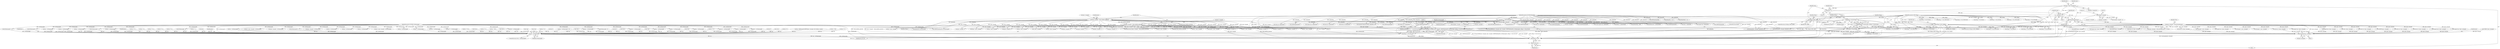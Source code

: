 digraph "0_gstreamer_bc2cdd57d549ab3ba59782e9b395d0cd683fd3ac@pointer" {
"1000967" [label="(Call,ITUnpack16Bit(pIns->pSample, pIns->nLength, (LPBYTE)lpMemFile, dwMemLength, (nFlags == RS_IT21516)))"];
"1000182" [label="(Call,pIns->pSample = AllocateSample(mem))"];
"1000186" [label="(Call,AllocateSample(mem))"];
"1000159" [label="(Call,mem *= 2)"];
"1000112" [label="(Call,mem = pIns->nLength+6)"];
"1000172" [label="(Call,mem *= 2)"];
"1000141" [label="(Call,pIns->nLength = MAX_SAMPLE_LENGTH)"];
"1000136" [label="(Call,pIns->nLength > MAX_SAMPLE_LENGTH)"];
"1000125" [label="(Call,(int)pIns->nLength)"];
"1000974" [label="(Call,(LPBYTE)lpMemFile)"];
"1000131" [label="(Call,!lpMemFile)"];
"1000104" [label="(MethodParameterIn,LPCSTR lpMemFile)"];
"1000105" [label="(MethodParameterIn,DWORD dwMemLength)"];
"1000978" [label="(Call,nFlags == RS_IT21516)"];
"1000949" [label="(Call,nFlags == RS_IT2158)"];
"1000946" [label="(Call,nFlags == RS_IT2148)"];
"1000168" [label="(Call,nFlags & RSF_STEREO)"];
"1000155" [label="(Call,nFlags & RSF_16BIT)"];
"1000103" [label="(MethodParameterIn,UINT nFlags)"];
"1002018" [label="(Call,len > dwMemLength)"];
"1002045" [label="(Return,return len;)"];
"1002032" [label="(Call,FreeSample(pIns->pSample))"];
"1000393" [label="(Call,len += 16)"];
"1000161" [label="(Literal,2)"];
"1000948" [label="(Identifier,RS_IT2148)"];
"1001655" [label="(Call,k<len)"];
"1000949" [label="(Call,nFlags == RS_IT2158)"];
"1000170" [label="(Identifier,RSF_STEREO)"];
"1000978" [label="(Call,nFlags == RS_IT21516)"];
"1000846" [label="(Call,(short int *)lpMemFile)"];
"1001510" [label="(Call,lpMemFile+dwMemLength)"];
"1000980" [label="(Identifier,RS_IT21516)"];
"1000963" [label="(Call,nFlags == RS_IT2158)"];
"1000696" [label="(Call,len *= 2)"];
"1002018" [label="(Call,len > dwMemLength)"];
"1002046" [label="(Identifier,len)"];
"1001549" [label="(Call,len > 4*8)"];
"1002017" [label="(ControlStructure,if (len > dwMemLength))"];
"1001559" [label="(Call,nFlags == RS_PCM32S)"];
"1000316" [label="(Call,memcpy(CompressionTable, lpMemFile, 16))"];
"1001740" [label="(Call,(LPBYTE)lpMemFile)"];
"1000145" [label="(Identifier,MAX_SAMPLE_LENGTH)"];
"1001544" [label="(Call,len > dwMemLength)"];
"1000347" [label="(Call,(BYTE)lpMemFile[j])"];
"1000637" [label="(Call,(signed char *)pIns->pSample)"];
"1001732" [label="(Call,nFlags == RS_STIPCM32S)"];
"1000248" [label="(Call,len = pIns->nLength)"];
"1000976" [label="(Identifier,lpMemFile)"];
"1000154" [label="(ControlStructure,if (nFlags & RSF_16BIT))"];
"1002044" [label="(Identifier,pIns)"];
"1000181" [label="(Call,(pIns->pSample = AllocateSample(mem)) == NULL)"];
"1000811" [label="(Call,len *= 2)"];
"1001567" [label="(Call,(LPBYTE)lpMemFile)"];
"1000645" [label="(Call,(signed char *)lpMemFile)"];
"1000940" [label="(Call,len < 4)"];
"1002045" [label="(Return,return len;)"];
"1001748" [label="(Call,nFlags == RS_STIPCM32S)"];
"1000968" [label="(Call,pIns->pSample)"];
"1002026" [label="(Block,)"];
"1001447" [label="(Call,nFlags != RS_MDL16)"];
"1001322" [label="(Call,len >= 4)"];
"1001502" [label="(Call,(LPBYTE)lpMemFile)"];
"1000971" [label="(Call,pIns->nLength)"];
"1000967" [label="(Call,ITUnpack16Bit(pIns->pSample, pIns->nLength, (LPBYTE)lpMemFile, dwMemLength, (nFlags == RS_IT21516)))"];
"1002004" [label="(Call,len = pIns->nLength = dwMemLength)"];
"1001199" [label="(Call,(LPDWORD)(lpMemFile+4))"];
"1000132" [label="(Identifier,lpMemFile)"];
"1001990" [label="(Call,len *= 4)"];
"1001163" [label="(Call,len *= 4)"];
"1002033" [label="(Call,pIns->pSample)"];
"1000573" [label="(Call,pIns->nLength * 2)"];
"1001912" [label="(Call,len*4 > dwMemLength)"];
"1000524" [label="(Call,len > 1)"];
"1001230" [label="(Call,len-9)"];
"1000213" [label="(Call,pIns->nLength = dwMemLength)"];
"1000137" [label="(Call,pIns->nLength)"];
"1001212" [label="(Call,dmax = pIns->nLength)"];
"1001102" [label="(Call,dwMemLength >> 2)"];
"1001575" [label="(Call,nFlags == RS_PCM32S)"];
"1001017" [label="(Call,(LPBYTE)lpMemFile)"];
"1001919" [label="(Call,dwMemLength >> 2)"];
"1000828" [label="(Call,nFlags == RS_STPCM16U)"];
"1000998" [label="(Call,len = pIns->nLength)"];
"1001190" [label="(Call,(char *)pIns->pSample)"];
"1000159" [label="(Call,mem *= 2)"];
"1000908" [label="(Call,nFlags == RS_STPCM16D)"];
"1000183" [label="(Call,pIns->pSample)"];
"1001700" [label="(Call,pIns->nLength * 6)"];
"1000141" [label="(Call,pIns->nLength = MAX_SAMPLE_LENGTH)"];
"1000202" [label="(Call,len = pIns->nLength)"];
"1001368" [label="(Call,j<pIns->nLength)"];
"1000950" [label="(Identifier,nFlags)"];
"1000414" [label="(Call,(short int *)pIns->pSample)"];
"1000219" [label="(Call,*pSample = pIns->pSample)"];
"1001023" [label="(Call,(LPBYTE)pIns->pSample)"];
"1000723" [label="(Call,len = pIns->nLength)"];
"1000156" [label="(Identifier,nFlags)"];
"1000177" [label="(Identifier,pIns)"];
"1000127" [label="(Call,pIns->nLength)"];
"1000267" [label="(Call,(const signed char *)lpMemFile)"];
"1002024" [label="(Identifier,pIns)"];
"1001114" [label="(Call,(short int *)pIns->pSample)"];
"1001717" [label="(Call,len > dwMemLength)"];
"1000422" [label="(Call,(short int *)lpMemFile)"];
"1001529" [label="(Call,pIns->nLength * 3)"];
"1000407" [label="(Call,len > dwMemLength)"];
"1001011" [label="(Call,dwMemLength >> 1)"];
"1000947" [label="(Identifier,nFlags)"];
"1001254" [label="(Call,(signed char *)pIns->pSample)"];
"1001906" [label="(Call,len = pIns->nLength)"];
"1002001" [label="(Call,len > dwMemLength)"];
"1002006" [label="(Call,pIns->nLength = dwMemLength)"];
"1000167" [label="(ControlStructure,if (nFlags & RSF_STEREO))"];
"1000188" [label="(Identifier,NULL)"];
"1001004" [label="(Call,len*2 > dwMemLength)"];
"1001208" [label="(Call,len = dwMemLength)"];
"1000477" [label="(Call,(short int *)pIns->pSample)"];
"1000622" [label="(Call,pIns->nLength * 2)"];
"1000579" [label="(Call,len > dwMemLength)"];
"1000124" [label="(Call,(int)pIns->nLength < 4)"];
"1000459" [label="(Call,pIns->nLength * 2)"];
"1001818" [label="(Call,(signed short *)pIns->pSample)"];
"1000531" [label="(Call,(signed char *)pIns->pSample)"];
"1001241" [label="(Call,pIns->nLength * 2)"];
"1000320" [label="(Call,lpMemFile += 16)"];
"1002032" [label="(Call,FreeSample(pIns->pSample))"];
"1000520" [label="(Call,dwMemLength & ~1)"];
"1000208" [label="(Call,len > dwMemLength)"];
"1000594" [label="(Call,(short int *)lpMemFile)"];
"1000171" [label="(Block,)"];
"1001516" [label="(Call,(LPBYTE)pIns->pSample)"];
"1001297" [label="(Call,j<len)"];
"1001089" [label="(Call,len = pIns->nLength)"];
"1000174" [label="(Literal,2)"];
"1000628" [label="(Call,len*2 <= dwMemLength)"];
"1000125" [label="(Call,(int)pIns->nLength)"];
"1000539" [label="(Call,(signed char *)lpMemFile)"];
"1001201" [label="(Call,lpMemFile+4)"];
"1000160" [label="(Identifier,mem)"];
"1002038" [label="(Identifier,pIns)"];
"1000302" [label="(Call,(pIns->nLength + 1) / 2)"];
"1001108" [label="(Call,(short int *)lpMemFile)"];
"1001706" [label="(Call,nFlags == RS_STIPCM32S)"];
"1001645" [label="(Call,(signed short *)pIns->pSample)"];
"1001535" [label="(Call,nFlags == RS_PCM32S)"];
"1000979" [label="(Identifier,nFlags)"];
"1000182" [label="(Call,pIns->pSample = AllocateSample(mem))"];
"1001925" [label="(Call,(LPCBYTE)lpMemFile)"];
"1001508" [label="(Call,(LPBYTE)(lpMemFile+dwMemLength))"];
"1001287" [label="(Call,(WORD *)pIns->pSample)"];
"1001082" [label="(Call,nFlags == RS_STIPCM16U)"];
"1000468" [label="(Call,memcpy(pIns->pSample, lpMemFile, len))"];
"1001329" [label="(Call,(LPBYTE)pIns->pSample)"];
"1000122" [label="(Identifier,pIns)"];
"1000303" [label="(Call,pIns->nLength + 1)"];
"1000487" [label="(Call,j<len)"];
"1000279" [label="(Call,j<len)"];
"1000928" [label="(Call,len *= 4)"];
"1000629" [label="(Call,len*2)"];
"1000310" [label="(Call,len > dwMemLength - 16)"];
"1000951" [label="(Identifier,RS_IT2158)"];
"1001379" [label="(Call,nFlags == RS_MDL16)"];
"1000434" [label="(Call,j<len)"];
"1001476" [label="(Call,len = dwMemLength)"];
"1001274" [label="(Call,delta8 += lpMemFile[j])"];
"1000858" [label="(Call,len*4 > dwMemLength)"];
"1000312" [label="(Call,dwMemLength - 16)"];
"1001318" [label="(Call,len = dwMemLength)"];
"1000240" [label="(Call,lpMemFile[j] - 0x80)"];
"1001182" [label="(Call,packcharacter = lpMemFile[8])"];
"1000401" [label="(Call,pIns->nLength * 2)"];
"1000859" [label="(Call,len*4)"];
"1000187" [label="(Identifier,mem)"];
"1000791" [label="(Call,nFlags == RS_STPCM8D)"];
"1001828" [label="(Call,k<len)"];
"1000148" [label="(Identifier,pIns)"];
"1000211" [label="(Call,len = pIns->nLength = dwMemLength)"];
"1000184" [label="(Identifier,pIns)"];
"1000113" [label="(Identifier,mem)"];
"1000142" [label="(Call,pIns->nLength)"];
"1000169" [label="(Identifier,nFlags)"];
"1002020" [label="(Identifier,dwMemLength)"];
"1001931" [label="(Call,(short int *)pIns->pSample)"];
"1000952" [label="(Call,ITUnpack8Bit(pIns->pSample, pIns->nLength, (LPBYTE)lpMemFile, dwMemLength, (nFlags == RS_IT2158)))"];
"1000981" [label="(ControlStructure,break;)"];
"1000143" [label="(Identifier,pIns)"];
"1000713" [label="(Call,nFlags == RS_STPCM8U)"];
"1000186" [label="(Call,AllocateSample(mem))"];
"1000105" [label="(MethodParameterIn,DWORD dwMemLength)"];
"1000547" [label="(Call,j<len)"];
"1000135" [label="(ControlStructure,if (pIns->nLength > MAX_SAMPLE_LENGTH))"];
"1001173" [label="(Call,dwMemLength > 9)"];
"1000164" [label="(Identifier,pIns)"];
"1000743" [label="(Call,len*2 > dwMemLength)"];
"1000945" [label="(Call,(nFlags == RS_IT2148) || (nFlags == RS_IT2158))"];
"1000104" [label="(MethodParameterIn,LPCSTR lpMemFile)"];
"1000229" [label="(Call,j<len)"];
"1000155" [label="(Call,nFlags & RSF_16BIT)"];
"1001480" [label="(Call,len >= 4)"];
"1000254" [label="(Call,len > dwMemLength)"];
"1000357" [label="(Call,lpMemFile[j] >> 4)"];
"1000838" [label="(Call,len = pIns->nLength)"];
"1001337" [label="(Call,(LPBYTE)lpMemFile)"];
"1001178" [label="(Call,*psrc = lpMemFile)"];
"1000465" [label="(Call,len <= dwMemLength)"];
"1000977" [label="(Identifier,dwMemLength)"];
"1000586" [label="(Call,(short int *)pIns->pSample)"];
"1000173" [label="(Identifier,mem)"];
"1000157" [label="(Identifier,RSF_16BIT)"];
"1000123" [label="(Call,((int)pIns->nLength < 4) || (!lpMemFile))"];
"1000136" [label="(Call,pIns->nLength > MAX_SAMPLE_LENGTH)"];
"1002047" [label="(MethodReturn,UINT)"];
"1000112" [label="(Call,mem = pIns->nLength+6)"];
"1000114" [label="(Call,pIns->nLength+6)"];
"1001995" [label="(Call,len = pIns->nLength)"];
"1000158" [label="(Block,)"];
"1000974" [label="(Call,(LPBYTE)lpMemFile)"];
"1000852" [label="(Call,(short int *)pIns->pSample)"];
"1001205" [label="(Call,len > dwMemLength)"];
"1000737" [label="(Call,(signed char *)pIns->pSample)"];
"1000106" [label="(Block,)"];
"1000731" [label="(Call,(signed char *)lpMemFile)"];
"1000744" [label="(Call,len*2)"];
"1001485" [label="(Call,maxlen = pIns->nLength)"];
"1001095" [label="(Call,len*4 > dwMemLength)"];
"1000602" [label="(Call,j<len)"];
"1000966" [label="(ControlStructure,else)"];
"1001247" [label="(Call,len > dwMemLength)"];
"1000946" [label="(Call,nFlags == RS_IT2148)"];
"1000103" [label="(MethodParameterIn,UINT nFlags)"];
"1000259" [label="(Call,*pSample = pIns->pSample)"];
"1000324" [label="(Call,*pSample = pIns->pSample)"];
"1000130" [label="(Literal,4)"];
"1001169" [label="(Call,len = 9)"];
"1000509" [label="(Call,pIns->nLength * 2)"];
"1000140" [label="(Identifier,MAX_SAMPLE_LENGTH)"];
"1000990" [label="(Call,nFlags == RS_STIPCM8U)"];
"1002011" [label="(Call,memcpy(pIns->pSample, lpMemFile, len))"];
"1001513" [label="(Call,len = DMFUnpack((LPBYTE)pIns->pSample, ibuf, ibufmax, maxlen))"];
"1000959" [label="(Call,(LPBYTE)lpMemFile)"];
"1001722" [label="(Call,len > 8*8)"];
"1001070" [label="(Call,len *= 2)"];
"1000515" [label="(Call,len > dwMemLength)"];
"1000168" [label="(Call,nFlags & RSF_STEREO)"];
"1002019" [label="(Identifier,len)"];
"1000172" [label="(Call,mem *= 2)"];
"1000936" [label="(Call,len = dwMemLength)"];
"1000131" [label="(Call,!lpMemFile)"];
"1000967" -> "1000966"  [label="AST: "];
"1000967" -> "1000978"  [label="CFG: "];
"1000968" -> "1000967"  [label="AST: "];
"1000971" -> "1000967"  [label="AST: "];
"1000974" -> "1000967"  [label="AST: "];
"1000977" -> "1000967"  [label="AST: "];
"1000978" -> "1000967"  [label="AST: "];
"1000981" -> "1000967"  [label="CFG: "];
"1000967" -> "1002047"  [label="DDG: (LPBYTE)lpMemFile"];
"1000967" -> "1002047"  [label="DDG: ITUnpack16Bit(pIns->pSample, pIns->nLength, (LPBYTE)lpMemFile, dwMemLength, (nFlags == RS_IT21516))"];
"1000967" -> "1002047"  [label="DDG: pIns->nLength"];
"1000967" -> "1002047"  [label="DDG: nFlags == RS_IT21516"];
"1000967" -> "1002047"  [label="DDG: pIns->pSample"];
"1000182" -> "1000967"  [label="DDG: pIns->pSample"];
"1000141" -> "1000967"  [label="DDG: pIns->nLength"];
"1000136" -> "1000967"  [label="DDG: pIns->nLength"];
"1000974" -> "1000967"  [label="DDG: lpMemFile"];
"1000105" -> "1000967"  [label="DDG: dwMemLength"];
"1000978" -> "1000967"  [label="DDG: nFlags"];
"1000978" -> "1000967"  [label="DDG: RS_IT21516"];
"1000967" -> "1002018"  [label="DDG: dwMemLength"];
"1000967" -> "1002032"  [label="DDG: pIns->pSample"];
"1000182" -> "1000181"  [label="AST: "];
"1000182" -> "1000186"  [label="CFG: "];
"1000183" -> "1000182"  [label="AST: "];
"1000186" -> "1000182"  [label="AST: "];
"1000188" -> "1000182"  [label="CFG: "];
"1000182" -> "1002047"  [label="DDG: AllocateSample(mem)"];
"1000182" -> "1002047"  [label="DDG: pIns->pSample"];
"1000182" -> "1000181"  [label="DDG: pIns->pSample"];
"1000186" -> "1000182"  [label="DDG: mem"];
"1000182" -> "1000219"  [label="DDG: pIns->pSample"];
"1000182" -> "1000259"  [label="DDG: pIns->pSample"];
"1000182" -> "1000324"  [label="DDG: pIns->pSample"];
"1000182" -> "1000414"  [label="DDG: pIns->pSample"];
"1000182" -> "1000468"  [label="DDG: pIns->pSample"];
"1000182" -> "1000477"  [label="DDG: pIns->pSample"];
"1000182" -> "1000531"  [label="DDG: pIns->pSample"];
"1000182" -> "1000586"  [label="DDG: pIns->pSample"];
"1000182" -> "1000637"  [label="DDG: pIns->pSample"];
"1000182" -> "1000737"  [label="DDG: pIns->pSample"];
"1000182" -> "1000852"  [label="DDG: pIns->pSample"];
"1000182" -> "1000952"  [label="DDG: pIns->pSample"];
"1000182" -> "1001023"  [label="DDG: pIns->pSample"];
"1000182" -> "1001114"  [label="DDG: pIns->pSample"];
"1000182" -> "1001190"  [label="DDG: pIns->pSample"];
"1000182" -> "1001254"  [label="DDG: pIns->pSample"];
"1000182" -> "1001329"  [label="DDG: pIns->pSample"];
"1000182" -> "1001516"  [label="DDG: pIns->pSample"];
"1000182" -> "1001645"  [label="DDG: pIns->pSample"];
"1000182" -> "1001818"  [label="DDG: pIns->pSample"];
"1000182" -> "1001931"  [label="DDG: pIns->pSample"];
"1000182" -> "1002011"  [label="DDG: pIns->pSample"];
"1000182" -> "1002032"  [label="DDG: pIns->pSample"];
"1000186" -> "1000187"  [label="CFG: "];
"1000187" -> "1000186"  [label="AST: "];
"1000186" -> "1002047"  [label="DDG: mem"];
"1000186" -> "1000181"  [label="DDG: mem"];
"1000159" -> "1000186"  [label="DDG: mem"];
"1000112" -> "1000186"  [label="DDG: mem"];
"1000172" -> "1000186"  [label="DDG: mem"];
"1000159" -> "1000158"  [label="AST: "];
"1000159" -> "1000161"  [label="CFG: "];
"1000160" -> "1000159"  [label="AST: "];
"1000161" -> "1000159"  [label="AST: "];
"1000164" -> "1000159"  [label="CFG: "];
"1000112" -> "1000159"  [label="DDG: mem"];
"1000159" -> "1000172"  [label="DDG: mem"];
"1000112" -> "1000106"  [label="AST: "];
"1000112" -> "1000114"  [label="CFG: "];
"1000113" -> "1000112"  [label="AST: "];
"1000114" -> "1000112"  [label="AST: "];
"1000122" -> "1000112"  [label="CFG: "];
"1000112" -> "1002047"  [label="DDG: pIns->nLength+6"];
"1000112" -> "1002047"  [label="DDG: mem"];
"1000112" -> "1000172"  [label="DDG: mem"];
"1000172" -> "1000171"  [label="AST: "];
"1000172" -> "1000174"  [label="CFG: "];
"1000173" -> "1000172"  [label="AST: "];
"1000174" -> "1000172"  [label="AST: "];
"1000177" -> "1000172"  [label="CFG: "];
"1000141" -> "1000135"  [label="AST: "];
"1000141" -> "1000145"  [label="CFG: "];
"1000142" -> "1000141"  [label="AST: "];
"1000145" -> "1000141"  [label="AST: "];
"1000148" -> "1000141"  [label="CFG: "];
"1000141" -> "1002047"  [label="DDG: pIns->nLength"];
"1000141" -> "1002047"  [label="DDG: MAX_SAMPLE_LENGTH"];
"1000136" -> "1000141"  [label="DDG: MAX_SAMPLE_LENGTH"];
"1000141" -> "1000202"  [label="DDG: pIns->nLength"];
"1000141" -> "1000248"  [label="DDG: pIns->nLength"];
"1000141" -> "1000302"  [label="DDG: pIns->nLength"];
"1000141" -> "1000303"  [label="DDG: pIns->nLength"];
"1000141" -> "1000401"  [label="DDG: pIns->nLength"];
"1000141" -> "1000459"  [label="DDG: pIns->nLength"];
"1000141" -> "1000509"  [label="DDG: pIns->nLength"];
"1000141" -> "1000573"  [label="DDG: pIns->nLength"];
"1000141" -> "1000622"  [label="DDG: pIns->nLength"];
"1000141" -> "1000723"  [label="DDG: pIns->nLength"];
"1000141" -> "1000838"  [label="DDG: pIns->nLength"];
"1000141" -> "1000952"  [label="DDG: pIns->nLength"];
"1000141" -> "1000998"  [label="DDG: pIns->nLength"];
"1000141" -> "1001089"  [label="DDG: pIns->nLength"];
"1000141" -> "1001212"  [label="DDG: pIns->nLength"];
"1000141" -> "1001241"  [label="DDG: pIns->nLength"];
"1000141" -> "1001368"  [label="DDG: pIns->nLength"];
"1000141" -> "1001485"  [label="DDG: pIns->nLength"];
"1000141" -> "1001529"  [label="DDG: pIns->nLength"];
"1000141" -> "1001700"  [label="DDG: pIns->nLength"];
"1000141" -> "1001906"  [label="DDG: pIns->nLength"];
"1000141" -> "1001995"  [label="DDG: pIns->nLength"];
"1000136" -> "1000135"  [label="AST: "];
"1000136" -> "1000140"  [label="CFG: "];
"1000137" -> "1000136"  [label="AST: "];
"1000140" -> "1000136"  [label="AST: "];
"1000143" -> "1000136"  [label="CFG: "];
"1000148" -> "1000136"  [label="CFG: "];
"1000136" -> "1002047"  [label="DDG: MAX_SAMPLE_LENGTH"];
"1000136" -> "1002047"  [label="DDG: pIns->nLength > MAX_SAMPLE_LENGTH"];
"1000136" -> "1002047"  [label="DDG: pIns->nLength"];
"1000125" -> "1000136"  [label="DDG: pIns->nLength"];
"1000136" -> "1000202"  [label="DDG: pIns->nLength"];
"1000136" -> "1000248"  [label="DDG: pIns->nLength"];
"1000136" -> "1000302"  [label="DDG: pIns->nLength"];
"1000136" -> "1000303"  [label="DDG: pIns->nLength"];
"1000136" -> "1000401"  [label="DDG: pIns->nLength"];
"1000136" -> "1000459"  [label="DDG: pIns->nLength"];
"1000136" -> "1000509"  [label="DDG: pIns->nLength"];
"1000136" -> "1000573"  [label="DDG: pIns->nLength"];
"1000136" -> "1000622"  [label="DDG: pIns->nLength"];
"1000136" -> "1000723"  [label="DDG: pIns->nLength"];
"1000136" -> "1000838"  [label="DDG: pIns->nLength"];
"1000136" -> "1000952"  [label="DDG: pIns->nLength"];
"1000136" -> "1000998"  [label="DDG: pIns->nLength"];
"1000136" -> "1001089"  [label="DDG: pIns->nLength"];
"1000136" -> "1001212"  [label="DDG: pIns->nLength"];
"1000136" -> "1001241"  [label="DDG: pIns->nLength"];
"1000136" -> "1001368"  [label="DDG: pIns->nLength"];
"1000136" -> "1001485"  [label="DDG: pIns->nLength"];
"1000136" -> "1001529"  [label="DDG: pIns->nLength"];
"1000136" -> "1001700"  [label="DDG: pIns->nLength"];
"1000136" -> "1001906"  [label="DDG: pIns->nLength"];
"1000136" -> "1001995"  [label="DDG: pIns->nLength"];
"1000125" -> "1000124"  [label="AST: "];
"1000125" -> "1000127"  [label="CFG: "];
"1000126" -> "1000125"  [label="AST: "];
"1000127" -> "1000125"  [label="AST: "];
"1000130" -> "1000125"  [label="CFG: "];
"1000125" -> "1002047"  [label="DDG: pIns->nLength"];
"1000125" -> "1000124"  [label="DDG: pIns->nLength"];
"1000974" -> "1000976"  [label="CFG: "];
"1000975" -> "1000974"  [label="AST: "];
"1000976" -> "1000974"  [label="AST: "];
"1000977" -> "1000974"  [label="CFG: "];
"1000974" -> "1002047"  [label="DDG: lpMemFile"];
"1000131" -> "1000974"  [label="DDG: lpMemFile"];
"1000104" -> "1000974"  [label="DDG: lpMemFile"];
"1000131" -> "1000123"  [label="AST: "];
"1000131" -> "1000132"  [label="CFG: "];
"1000132" -> "1000131"  [label="AST: "];
"1000123" -> "1000131"  [label="CFG: "];
"1000131" -> "1002047"  [label="DDG: lpMemFile"];
"1000131" -> "1000123"  [label="DDG: lpMemFile"];
"1000104" -> "1000131"  [label="DDG: lpMemFile"];
"1000131" -> "1000240"  [label="DDG: lpMemFile"];
"1000131" -> "1000267"  [label="DDG: lpMemFile"];
"1000131" -> "1000316"  [label="DDG: lpMemFile"];
"1000131" -> "1000422"  [label="DDG: lpMemFile"];
"1000131" -> "1000468"  [label="DDG: lpMemFile"];
"1000131" -> "1000539"  [label="DDG: lpMemFile"];
"1000131" -> "1000594"  [label="DDG: lpMemFile"];
"1000131" -> "1000645"  [label="DDG: lpMemFile"];
"1000131" -> "1000731"  [label="DDG: lpMemFile"];
"1000131" -> "1000846"  [label="DDG: lpMemFile"];
"1000131" -> "1000959"  [label="DDG: lpMemFile"];
"1000131" -> "1001017"  [label="DDG: lpMemFile"];
"1000131" -> "1001108"  [label="DDG: lpMemFile"];
"1000131" -> "1001178"  [label="DDG: lpMemFile"];
"1000131" -> "1001182"  [label="DDG: lpMemFile"];
"1000131" -> "1001199"  [label="DDG: lpMemFile"];
"1000131" -> "1001201"  [label="DDG: lpMemFile"];
"1000131" -> "1001274"  [label="DDG: lpMemFile"];
"1000131" -> "1001337"  [label="DDG: lpMemFile"];
"1000131" -> "1001502"  [label="DDG: lpMemFile"];
"1000131" -> "1001567"  [label="DDG: lpMemFile"];
"1000131" -> "1001740"  [label="DDG: lpMemFile"];
"1000131" -> "1001925"  [label="DDG: lpMemFile"];
"1000131" -> "1002011"  [label="DDG: lpMemFile"];
"1000104" -> "1000101"  [label="AST: "];
"1000104" -> "1002047"  [label="DDG: lpMemFile"];
"1000104" -> "1000240"  [label="DDG: lpMemFile"];
"1000104" -> "1000267"  [label="DDG: lpMemFile"];
"1000104" -> "1000316"  [label="DDG: lpMemFile"];
"1000104" -> "1000320"  [label="DDG: lpMemFile"];
"1000104" -> "1000347"  [label="DDG: lpMemFile"];
"1000104" -> "1000357"  [label="DDG: lpMemFile"];
"1000104" -> "1000422"  [label="DDG: lpMemFile"];
"1000104" -> "1000468"  [label="DDG: lpMemFile"];
"1000104" -> "1000539"  [label="DDG: lpMemFile"];
"1000104" -> "1000594"  [label="DDG: lpMemFile"];
"1000104" -> "1000645"  [label="DDG: lpMemFile"];
"1000104" -> "1000731"  [label="DDG: lpMemFile"];
"1000104" -> "1000846"  [label="DDG: lpMemFile"];
"1000104" -> "1000959"  [label="DDG: lpMemFile"];
"1000104" -> "1001017"  [label="DDG: lpMemFile"];
"1000104" -> "1001108"  [label="DDG: lpMemFile"];
"1000104" -> "1001178"  [label="DDG: lpMemFile"];
"1000104" -> "1001182"  [label="DDG: lpMemFile"];
"1000104" -> "1001199"  [label="DDG: lpMemFile"];
"1000104" -> "1001201"  [label="DDG: lpMemFile"];
"1000104" -> "1001274"  [label="DDG: lpMemFile"];
"1000104" -> "1001337"  [label="DDG: lpMemFile"];
"1000104" -> "1001502"  [label="DDG: lpMemFile"];
"1000104" -> "1001508"  [label="DDG: lpMemFile"];
"1000104" -> "1001510"  [label="DDG: lpMemFile"];
"1000104" -> "1001567"  [label="DDG: lpMemFile"];
"1000104" -> "1001740"  [label="DDG: lpMemFile"];
"1000104" -> "1001925"  [label="DDG: lpMemFile"];
"1000104" -> "1002011"  [label="DDG: lpMemFile"];
"1000105" -> "1000101"  [label="AST: "];
"1000105" -> "1002047"  [label="DDG: dwMemLength"];
"1000105" -> "1000208"  [label="DDG: dwMemLength"];
"1000105" -> "1000211"  [label="DDG: dwMemLength"];
"1000105" -> "1000213"  [label="DDG: dwMemLength"];
"1000105" -> "1000254"  [label="DDG: dwMemLength"];
"1000105" -> "1000312"  [label="DDG: dwMemLength"];
"1000105" -> "1000407"  [label="DDG: dwMemLength"];
"1000105" -> "1000465"  [label="DDG: dwMemLength"];
"1000105" -> "1000515"  [label="DDG: dwMemLength"];
"1000105" -> "1000520"  [label="DDG: dwMemLength"];
"1000105" -> "1000579"  [label="DDG: dwMemLength"];
"1000105" -> "1000628"  [label="DDG: dwMemLength"];
"1000105" -> "1000743"  [label="DDG: dwMemLength"];
"1000105" -> "1000858"  [label="DDG: dwMemLength"];
"1000105" -> "1000936"  [label="DDG: dwMemLength"];
"1000105" -> "1000952"  [label="DDG: dwMemLength"];
"1000105" -> "1001004"  [label="DDG: dwMemLength"];
"1000105" -> "1001011"  [label="DDG: dwMemLength"];
"1000105" -> "1001095"  [label="DDG: dwMemLength"];
"1000105" -> "1001102"  [label="DDG: dwMemLength"];
"1000105" -> "1001173"  [label="DDG: dwMemLength"];
"1000105" -> "1001205"  [label="DDG: dwMemLength"];
"1000105" -> "1001208"  [label="DDG: dwMemLength"];
"1000105" -> "1001247"  [label="DDG: dwMemLength"];
"1000105" -> "1001318"  [label="DDG: dwMemLength"];
"1000105" -> "1001476"  [label="DDG: dwMemLength"];
"1000105" -> "1001508"  [label="DDG: dwMemLength"];
"1000105" -> "1001510"  [label="DDG: dwMemLength"];
"1000105" -> "1001544"  [label="DDG: dwMemLength"];
"1000105" -> "1001717"  [label="DDG: dwMemLength"];
"1000105" -> "1001912"  [label="DDG: dwMemLength"];
"1000105" -> "1001919"  [label="DDG: dwMemLength"];
"1000105" -> "1002001"  [label="DDG: dwMemLength"];
"1000105" -> "1002004"  [label="DDG: dwMemLength"];
"1000105" -> "1002006"  [label="DDG: dwMemLength"];
"1000105" -> "1002018"  [label="DDG: dwMemLength"];
"1000978" -> "1000980"  [label="CFG: "];
"1000979" -> "1000978"  [label="AST: "];
"1000980" -> "1000978"  [label="AST: "];
"1000978" -> "1002047"  [label="DDG: nFlags"];
"1000978" -> "1002047"  [label="DDG: RS_IT21516"];
"1000949" -> "1000978"  [label="DDG: nFlags"];
"1000946" -> "1000978"  [label="DDG: nFlags"];
"1000103" -> "1000978"  [label="DDG: nFlags"];
"1000949" -> "1000945"  [label="AST: "];
"1000949" -> "1000951"  [label="CFG: "];
"1000950" -> "1000949"  [label="AST: "];
"1000951" -> "1000949"  [label="AST: "];
"1000945" -> "1000949"  [label="CFG: "];
"1000949" -> "1002047"  [label="DDG: RS_IT2158"];
"1000949" -> "1000945"  [label="DDG: nFlags"];
"1000949" -> "1000945"  [label="DDG: RS_IT2158"];
"1000946" -> "1000949"  [label="DDG: nFlags"];
"1000103" -> "1000949"  [label="DDG: nFlags"];
"1000949" -> "1000963"  [label="DDG: nFlags"];
"1000949" -> "1000963"  [label="DDG: RS_IT2158"];
"1000946" -> "1000945"  [label="AST: "];
"1000946" -> "1000948"  [label="CFG: "];
"1000947" -> "1000946"  [label="AST: "];
"1000948" -> "1000946"  [label="AST: "];
"1000950" -> "1000946"  [label="CFG: "];
"1000945" -> "1000946"  [label="CFG: "];
"1000946" -> "1002047"  [label="DDG: RS_IT2148"];
"1000946" -> "1000945"  [label="DDG: nFlags"];
"1000946" -> "1000945"  [label="DDG: RS_IT2148"];
"1000168" -> "1000946"  [label="DDG: nFlags"];
"1000103" -> "1000946"  [label="DDG: nFlags"];
"1000946" -> "1000963"  [label="DDG: nFlags"];
"1000168" -> "1000167"  [label="AST: "];
"1000168" -> "1000170"  [label="CFG: "];
"1000169" -> "1000168"  [label="AST: "];
"1000170" -> "1000168"  [label="AST: "];
"1000173" -> "1000168"  [label="CFG: "];
"1000184" -> "1000168"  [label="CFG: "];
"1000168" -> "1002047"  [label="DDG: nFlags & RSF_STEREO"];
"1000168" -> "1002047"  [label="DDG: nFlags"];
"1000168" -> "1002047"  [label="DDG: RSF_STEREO"];
"1000155" -> "1000168"  [label="DDG: nFlags"];
"1000103" -> "1000168"  [label="DDG: nFlags"];
"1000168" -> "1000713"  [label="DDG: nFlags"];
"1000168" -> "1000828"  [label="DDG: nFlags"];
"1000168" -> "1000990"  [label="DDG: nFlags"];
"1000168" -> "1001082"  [label="DDG: nFlags"];
"1000168" -> "1001379"  [label="DDG: nFlags"];
"1000168" -> "1001535"  [label="DDG: nFlags"];
"1000168" -> "1001706"  [label="DDG: nFlags"];
"1000155" -> "1000154"  [label="AST: "];
"1000155" -> "1000157"  [label="CFG: "];
"1000156" -> "1000155"  [label="AST: "];
"1000157" -> "1000155"  [label="AST: "];
"1000160" -> "1000155"  [label="CFG: "];
"1000169" -> "1000155"  [label="CFG: "];
"1000155" -> "1002047"  [label="DDG: RSF_16BIT"];
"1000155" -> "1002047"  [label="DDG: nFlags & RSF_16BIT"];
"1000103" -> "1000155"  [label="DDG: nFlags"];
"1000103" -> "1000101"  [label="AST: "];
"1000103" -> "1002047"  [label="DDG: nFlags"];
"1000103" -> "1000713"  [label="DDG: nFlags"];
"1000103" -> "1000791"  [label="DDG: nFlags"];
"1000103" -> "1000828"  [label="DDG: nFlags"];
"1000103" -> "1000908"  [label="DDG: nFlags"];
"1000103" -> "1000963"  [label="DDG: nFlags"];
"1000103" -> "1000990"  [label="DDG: nFlags"];
"1000103" -> "1001082"  [label="DDG: nFlags"];
"1000103" -> "1001379"  [label="DDG: nFlags"];
"1000103" -> "1001447"  [label="DDG: nFlags"];
"1000103" -> "1001535"  [label="DDG: nFlags"];
"1000103" -> "1001559"  [label="DDG: nFlags"];
"1000103" -> "1001575"  [label="DDG: nFlags"];
"1000103" -> "1001706"  [label="DDG: nFlags"];
"1000103" -> "1001732"  [label="DDG: nFlags"];
"1000103" -> "1001748"  [label="DDG: nFlags"];
"1002018" -> "1002017"  [label="AST: "];
"1002018" -> "1002020"  [label="CFG: "];
"1002019" -> "1002018"  [label="AST: "];
"1002020" -> "1002018"  [label="AST: "];
"1002024" -> "1002018"  [label="CFG: "];
"1002044" -> "1002018"  [label="CFG: "];
"1002018" -> "1002047"  [label="DDG: len > dwMemLength"];
"1002018" -> "1002047"  [label="DDG: dwMemLength"];
"1002018" -> "1002047"  [label="DDG: len"];
"1000393" -> "1002018"  [label="DDG: len"];
"1000487" -> "1002018"  [label="DDG: len"];
"1001297" -> "1002018"  [label="DDG: len"];
"1001163" -> "1002018"  [label="DDG: len"];
"1000254" -> "1002018"  [label="DDG: len"];
"1000254" -> "1002018"  [label="DDG: dwMemLength"];
"1001990" -> "1002018"  [label="DDG: len"];
"1000310" -> "1002018"  [label="DDG: len"];
"1000928" -> "1002018"  [label="DDG: len"];
"1001513" -> "1002018"  [label="DDG: len"];
"1000859" -> "1002018"  [label="DDG: len"];
"1000229" -> "1002018"  [label="DDG: len"];
"1000279" -> "1002018"  [label="DDG: len"];
"1001322" -> "1002018"  [label="DDG: len"];
"1001247" -> "1002018"  [label="DDG: len"];
"1001247" -> "1002018"  [label="DDG: dwMemLength"];
"1000811" -> "1002018"  [label="DDG: len"];
"1001655" -> "1002018"  [label="DDG: len"];
"1000629" -> "1002018"  [label="DDG: len"];
"1000524" -> "1002018"  [label="DDG: len"];
"1001169" -> "1002018"  [label="DDG: len"];
"1001544" -> "1002018"  [label="DDG: len"];
"1001544" -> "1002018"  [label="DDG: dwMemLength"];
"1001828" -> "1002018"  [label="DDG: len"];
"1000579" -> "1002018"  [label="DDG: len"];
"1000579" -> "1002018"  [label="DDG: dwMemLength"];
"1000434" -> "1002018"  [label="DDG: len"];
"1000696" -> "1002018"  [label="DDG: len"];
"1000744" -> "1002018"  [label="DDG: len"];
"1000940" -> "1002018"  [label="DDG: len"];
"1000407" -> "1002018"  [label="DDG: len"];
"1000407" -> "1002018"  [label="DDG: dwMemLength"];
"1001717" -> "1002018"  [label="DDG: len"];
"1001717" -> "1002018"  [label="DDG: dwMemLength"];
"1000602" -> "1002018"  [label="DDG: len"];
"1002011" -> "1002018"  [label="DDG: len"];
"1001722" -> "1002018"  [label="DDG: len"];
"1001480" -> "1002018"  [label="DDG: len"];
"1001070" -> "1002018"  [label="DDG: len"];
"1000547" -> "1002018"  [label="DDG: len"];
"1001549" -> "1002018"  [label="DDG: len"];
"1001230" -> "1002018"  [label="DDG: len"];
"1001011" -> "1002018"  [label="DDG: dwMemLength"];
"1001912" -> "1002018"  [label="DDG: dwMemLength"];
"1001205" -> "1002018"  [label="DDG: dwMemLength"];
"1002001" -> "1002018"  [label="DDG: dwMemLength"];
"1001095" -> "1002018"  [label="DDG: dwMemLength"];
"1000208" -> "1002018"  [label="DDG: dwMemLength"];
"1000628" -> "1002018"  [label="DDG: dwMemLength"];
"1001004" -> "1002018"  [label="DDG: dwMemLength"];
"1000743" -> "1002018"  [label="DDG: dwMemLength"];
"1000312" -> "1002018"  [label="DDG: dwMemLength"];
"1000465" -> "1002018"  [label="DDG: dwMemLength"];
"1001102" -> "1002018"  [label="DDG: dwMemLength"];
"1000952" -> "1002018"  [label="DDG: dwMemLength"];
"1001173" -> "1002018"  [label="DDG: dwMemLength"];
"1000520" -> "1002018"  [label="DDG: dwMemLength"];
"1001919" -> "1002018"  [label="DDG: dwMemLength"];
"1000515" -> "1002018"  [label="DDG: dwMemLength"];
"1000858" -> "1002018"  [label="DDG: dwMemLength"];
"1002018" -> "1002045"  [label="DDG: len"];
"1002045" -> "1000106"  [label="AST: "];
"1002045" -> "1002046"  [label="CFG: "];
"1002046" -> "1002045"  [label="AST: "];
"1002047" -> "1002045"  [label="CFG: "];
"1002045" -> "1002047"  [label="DDG: <RET>"];
"1002046" -> "1002045"  [label="DDG: len"];
"1002032" -> "1002026"  [label="AST: "];
"1002032" -> "1002033"  [label="CFG: "];
"1002033" -> "1002032"  [label="AST: "];
"1002038" -> "1002032"  [label="CFG: "];
"1002032" -> "1002047"  [label="DDG: FreeSample(pIns->pSample)"];
"1000637" -> "1002032"  [label="DDG: pIns->pSample"];
"1000952" -> "1002032"  [label="DDG: pIns->pSample"];
"1001818" -> "1002032"  [label="DDG: pIns->pSample"];
"1001516" -> "1002032"  [label="DDG: pIns->pSample"];
"1000737" -> "1002032"  [label="DDG: pIns->pSample"];
"1001114" -> "1002032"  [label="DDG: pIns->pSample"];
"1000586" -> "1002032"  [label="DDG: pIns->pSample"];
"1000477" -> "1002032"  [label="DDG: pIns->pSample"];
"1001931" -> "1002032"  [label="DDG: pIns->pSample"];
"1001023" -> "1002032"  [label="DDG: pIns->pSample"];
"1002011" -> "1002032"  [label="DDG: pIns->pSample"];
"1001190" -> "1002032"  [label="DDG: pIns->pSample"];
"1000531" -> "1002032"  [label="DDG: pIns->pSample"];
"1000414" -> "1002032"  [label="DDG: pIns->pSample"];
"1000852" -> "1002032"  [label="DDG: pIns->pSample"];
"1001287" -> "1002032"  [label="DDG: pIns->pSample"];
"1001645" -> "1002032"  [label="DDG: pIns->pSample"];
"1001329" -> "1002032"  [label="DDG: pIns->pSample"];
}
